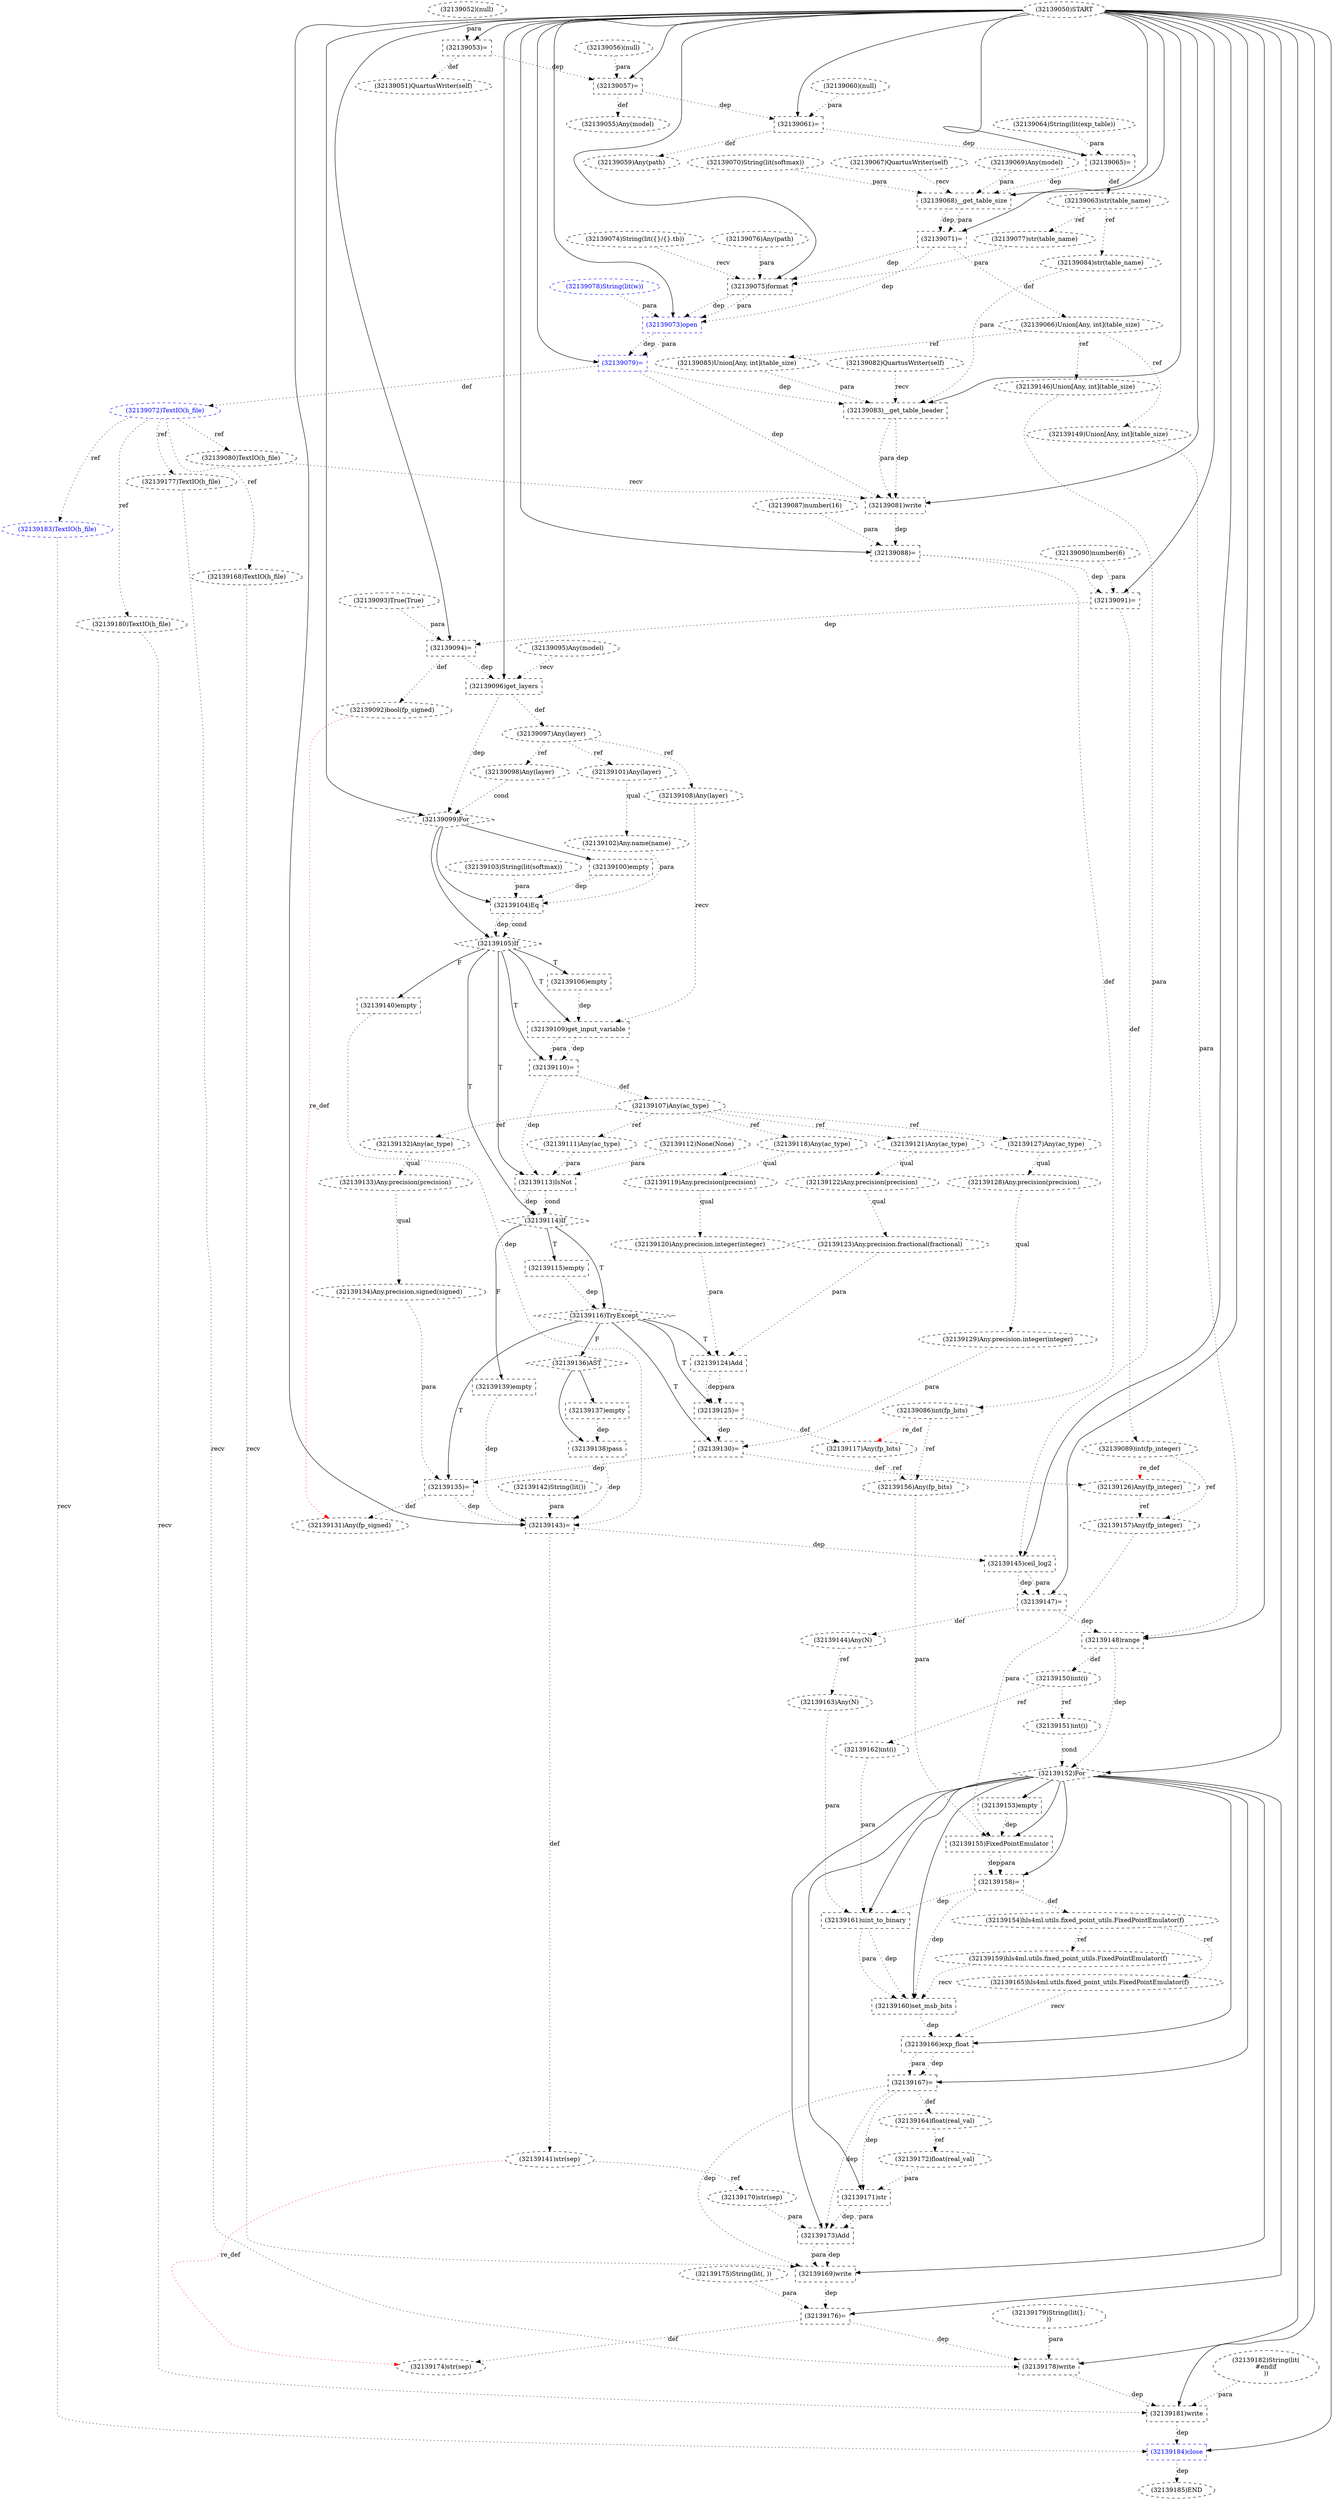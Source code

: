 digraph G {
1 [label="(32139177)TextIO(h_file)" shape=ellipse style=dashed]
2 [label="(32139115)empty" shape=box style=dashed]
3 [label="(32139158)=" shape=box style=dashed]
4 [label="(32139155)FixedPointEmulator" shape=box style=dashed]
5 [label="(32139092)bool(fp_signed)" shape=ellipse style=dashed]
6 [label="(32139121)Any(ac_type)" shape=ellipse style=dashed]
7 [label="(32139107)Any(ac_type)" shape=ellipse style=dashed]
8 [label="(32139183)TextIO(h_file)" shape=ellipse style=dashed color=blue fontcolor=blue]
9 [label="(32139106)empty" shape=box style=dashed]
10 [label="(32139168)TextIO(h_file)" shape=ellipse style=dashed]
11 [label="(32139053)=" shape=box style=dashed]
12 [label="(32139112)None(None)" shape=ellipse style=dashed]
13 [label="(32139126)Any(fp_integer)" shape=ellipse style=dashed]
14 [label="(32139096)get_layers" shape=box style=dashed]
15 [label="(32139142)String(lit())" shape=ellipse style=dashed]
16 [label="(32139150)int(i)" shape=ellipse style=dashed]
17 [label="(32139056)(null)" shape=ellipse style=dashed]
18 [label="(32139143)=" shape=box style=dashed]
19 [label="(32139171)str" shape=box style=dashed]
20 [label="(32139176)=" shape=box style=dashed]
21 [label="(32139133)Any.precision(precision)" shape=ellipse style=dashed]
22 [label="(32139185)END" style=dashed]
23 [label="(32139170)str(sep)" shape=ellipse style=dashed]
24 [label="(32139181)write" shape=box style=dashed]
25 [label="(32139093)True(True)" shape=ellipse style=dashed]
26 [label="(32139130)=" shape=box style=dashed]
27 [label="(32139184)close" shape=box style=dashed color=blue fontcolor=blue]
28 [label="(32139065)=" shape=box style=dashed]
29 [label="(32139052)(null)" shape=ellipse style=dashed]
30 [label="(32139060)(null)" shape=ellipse style=dashed]
31 [label="(32139073)open" shape=box style=dashed color=blue fontcolor=blue]
32 [label="(32139175)String(lit(, ))" shape=ellipse style=dashed]
33 [label="(32139129)Any.precision.integer(integer)" shape=ellipse style=dashed]
34 [label="(32139152)For" shape=diamond style=dashed]
35 [label="(32139169)write" shape=box style=dashed]
36 [label="(32139147)=" shape=box style=dashed]
37 [label="(32139137)empty" shape=box style=dashed]
38 [label="(32139088)=" shape=box style=dashed]
39 [label="(32139134)Any.precision.signed(signed)" shape=ellipse style=dashed]
40 [label="(32139108)Any(layer)" shape=ellipse style=dashed]
41 [label="(32139057)=" shape=box style=dashed]
42 [label="(32139166)exp_float" shape=box style=dashed]
43 [label="(32139079)=" shape=box style=dashed color=blue fontcolor=blue]
44 [label="(32139113)IsNot" shape=box style=dashed]
45 [label="(32139128)Any.precision(precision)" shape=ellipse style=dashed]
46 [label="(32139066)Union[Any, int](table_size)" shape=ellipse style=dashed]
47 [label="(32139148)range" shape=box style=dashed]
48 [label="(32139091)=" shape=box style=dashed]
49 [label="(32139117)Any(fp_bits)" shape=ellipse style=dashed]
50 [label="(32139132)Any(ac_type)" shape=ellipse style=dashed]
51 [label="(32139087)number(16)" shape=ellipse style=dashed]
52 [label="(32139082)QuartusWriter(self)" shape=ellipse style=dashed]
53 [label="(32139094)=" shape=box style=dashed]
54 [label="(32139111)Any(ac_type)" shape=ellipse style=dashed]
55 [label="(32139099)For" shape=diamond style=dashed]
56 [label="(32139125)=" shape=box style=dashed]
57 [label="(32139050)START" style=dashed]
58 [label="(32139083)__get_table_header" shape=box style=dashed]
59 [label="(32139055)Any(model)" shape=ellipse style=dashed]
60 [label="(32139161)uint_to_binary" shape=box style=dashed]
61 [label="(32139151)int(i)" shape=ellipse style=dashed]
62 [label="(32139101)Any(layer)" shape=ellipse style=dashed]
63 [label="(32139165)hls4ml.utils.fixed_point_utils.FixedPointEmulator(f)" shape=ellipse style=dashed]
64 [label="(32139059)Any(path)" shape=ellipse style=dashed]
65 [label="(32139174)str(sep)" shape=ellipse style=dashed]
66 [label="(32139103)String(lit(softmax))" shape=ellipse style=dashed]
67 [label="(32139110)=" shape=box style=dashed]
68 [label="(32139077)str(table_name)" shape=ellipse style=dashed]
69 [label="(32139146)Union[Any, int](table_size)" shape=ellipse style=dashed]
70 [label="(32139098)Any(layer)" shape=ellipse style=dashed]
71 [label="(32139127)Any(ac_type)" shape=ellipse style=dashed]
72 [label="(32139164)float(real_val)" shape=ellipse style=dashed]
73 [label="(32139172)float(real_val)" shape=ellipse style=dashed]
74 [label="(32139178)write" shape=box style=dashed]
75 [label="(32139078)String(lit(w))" shape=ellipse style=dashed color=blue fontcolor=blue]
76 [label="(32139081)write" shape=box style=dashed]
77 [label="(32139102)Any.name(name)" shape=ellipse style=dashed]
78 [label="(32139064)String(lit(exp_table))" shape=ellipse style=dashed]
79 [label="(32139089)int(fp_integer)" shape=ellipse style=dashed]
80 [label="(32139114)If" shape=diamond style=dashed]
81 [label="(32139105)If" shape=diamond style=dashed]
82 [label="(32139145)ceil_log2" shape=box style=dashed]
83 [label="(32139061)=" shape=box style=dashed]
84 [label="(32139074)String(lit({}/{}.tb))" shape=ellipse style=dashed]
85 [label="(32139124)Add" shape=box style=dashed]
86 [label="(32139154)hls4ml.utils.fixed_point_utils.FixedPointEmulator(f)" shape=ellipse style=dashed]
87 [label="(32139135)=" shape=box style=dashed]
88 [label="(32139138)pass" shape=box style=dashed]
89 [label="(32139070)String(lit(softmax))" shape=ellipse style=dashed]
90 [label="(32139068)__get_table_size" shape=box style=dashed]
91 [label="(32139141)str(sep)" shape=ellipse style=dashed]
92 [label="(32139063)str(table_name)" shape=ellipse style=dashed]
93 [label="(32139075)format" shape=box style=dashed]
94 [label="(32139116)TryExcept" shape=diamond style=dashed]
95 [label="(32139051)QuartusWriter(self)" shape=ellipse style=dashed]
96 [label="(32139180)TextIO(h_file)" shape=ellipse style=dashed]
97 [label="(32139072)TextIO(h_file)" shape=ellipse style=dashed color=blue fontcolor=blue]
98 [label="(32139119)Any.precision(precision)" shape=ellipse style=dashed]
99 [label="(32139149)Union[Any, int](table_size)" shape=ellipse style=dashed]
100 [label="(32139097)Any(layer)" shape=ellipse style=dashed]
101 [label="(32139160)set_msb_bits" shape=box style=dashed]
102 [label="(32139131)Any(fp_signed)" shape=ellipse style=dashed]
103 [label="(32139144)Any(N)" shape=ellipse style=dashed]
104 [label="(32139104)Eq" shape=box style=dashed]
105 [label="(32139159)hls4ml.utils.fixed_point_utils.FixedPointEmulator(f)" shape=ellipse style=dashed]
106 [label="(32139167)=" shape=box style=dashed]
107 [label="(32139080)TextIO(h_file)" shape=ellipse style=dashed]
108 [label="(32139084)str(table_name)" shape=ellipse style=dashed]
109 [label="(32139067)QuartusWriter(self)" shape=ellipse style=dashed]
110 [label="(32139118)Any(ac_type)" shape=ellipse style=dashed]
111 [label="(32139095)Any(model)" shape=ellipse style=dashed]
112 [label="(32139100)empty" shape=box style=dashed]
113 [label="(32139173)Add" shape=box style=dashed]
114 [label="(32139069)Any(model)" shape=ellipse style=dashed]
115 [label="(32139090)number(6)" shape=ellipse style=dashed]
116 [label="(32139122)Any.precision(precision)" shape=ellipse style=dashed]
117 [label="(32139156)Any(fp_bits)" shape=ellipse style=dashed]
118 [label="(32139109)get_input_variable" shape=box style=dashed]
119 [label="(32139140)empty" shape=box style=dashed]
120 [label="(32139076)Any(path)" shape=ellipse style=dashed]
121 [label="(32139157)Any(fp_integer)" shape=ellipse style=dashed]
122 [label="(32139123)Any.precision.fractional(fractional)" shape=ellipse style=dashed]
123 [label="(32139162)int(i)" shape=ellipse style=dashed]
124 [label="(32139163)Any(N)" shape=ellipse style=dashed]
125 [label="(32139086)int(fp_bits)" shape=ellipse style=dashed]
126 [label="(32139071)=" shape=box style=dashed]
127 [label="(32139085)Union[Any, int](table_size)" shape=ellipse style=dashed]
128 [label="(32139179)String(lit(};
))" shape=ellipse style=dashed]
129 [label="(32139120)Any.precision.integer(integer)" shape=ellipse style=dashed]
130 [label="(32139136)AST" shape=diamond style=dashed]
131 [label="(32139139)empty" shape=box style=dashed]
132 [label="(32139182)String(lit(
#endif
))" shape=ellipse style=dashed]
133 [label="(32139153)empty" shape=box style=dashed]
97 -> 1 [label="ref" style=dotted];
80 -> 2 [label="T"];
34 -> 3 [label="" style=solid];
4 -> 3 [label="dep" style=dotted];
4 -> 3 [label="para" style=dotted];
34 -> 4 [label="" style=solid];
117 -> 4 [label="para" style=dotted];
121 -> 4 [label="para" style=dotted];
133 -> 4 [label="dep" style=dotted];
53 -> 5 [label="def" style=dotted];
7 -> 6 [label="ref" style=dotted];
67 -> 7 [label="def" style=dotted];
97 -> 8 [label="ref" style=dotted];
81 -> 9 [label="T"];
97 -> 10 [label="ref" style=dotted];
57 -> 11 [label="" style=solid];
29 -> 11 [label="para" style=dotted];
26 -> 13 [label="def" style=dotted];
79 -> 13 [label="re_def" style=dotted color=red];
57 -> 14 [label="" style=solid];
111 -> 14 [label="recv" style=dotted];
53 -> 14 [label="dep" style=dotted];
47 -> 16 [label="def" style=dotted];
57 -> 18 [label="" style=solid];
15 -> 18 [label="para" style=dotted];
119 -> 18 [label="dep" style=dotted];
131 -> 18 [label="dep" style=dotted];
87 -> 18 [label="dep" style=dotted];
88 -> 18 [label="dep" style=dotted];
34 -> 19 [label="" style=solid];
73 -> 19 [label="para" style=dotted];
106 -> 19 [label="dep" style=dotted];
34 -> 20 [label="" style=solid];
32 -> 20 [label="para" style=dotted];
35 -> 20 [label="dep" style=dotted];
50 -> 21 [label="qual" style=dotted];
27 -> 22 [label="dep" style=dotted];
91 -> 23 [label="ref" style=dotted];
57 -> 24 [label="" style=solid];
96 -> 24 [label="recv" style=dotted];
132 -> 24 [label="para" style=dotted];
74 -> 24 [label="dep" style=dotted];
94 -> 26 [label="T"];
33 -> 26 [label="para" style=dotted];
56 -> 26 [label="dep" style=dotted];
57 -> 27 [label="" style=solid];
8 -> 27 [label="recv" style=dotted];
24 -> 27 [label="dep" style=dotted];
57 -> 28 [label="" style=solid];
78 -> 28 [label="para" style=dotted];
83 -> 28 [label="dep" style=dotted];
57 -> 31 [label="" style=solid];
93 -> 31 [label="dep" style=dotted];
93 -> 31 [label="para" style=dotted];
75 -> 31 [label="para" style=dotted];
126 -> 31 [label="dep" style=dotted];
45 -> 33 [label="qual" style=dotted];
57 -> 34 [label="" style=solid];
47 -> 34 [label="dep" style=dotted];
61 -> 34 [label="cond" style=dotted];
34 -> 35 [label="" style=solid];
10 -> 35 [label="recv" style=dotted];
113 -> 35 [label="dep" style=dotted];
113 -> 35 [label="para" style=dotted];
106 -> 35 [label="dep" style=dotted];
57 -> 36 [label="" style=solid];
82 -> 36 [label="dep" style=dotted];
82 -> 36 [label="para" style=dotted];
130 -> 37 [label="" style=solid];
57 -> 38 [label="" style=solid];
51 -> 38 [label="para" style=dotted];
76 -> 38 [label="dep" style=dotted];
21 -> 39 [label="qual" style=dotted];
100 -> 40 [label="ref" style=dotted];
57 -> 41 [label="" style=solid];
17 -> 41 [label="para" style=dotted];
11 -> 41 [label="dep" style=dotted];
34 -> 42 [label="" style=solid];
63 -> 42 [label="recv" style=dotted];
101 -> 42 [label="dep" style=dotted];
57 -> 43 [label="" style=solid];
31 -> 43 [label="dep" style=dotted];
31 -> 43 [label="para" style=dotted];
81 -> 44 [label="T"];
54 -> 44 [label="para" style=dotted];
12 -> 44 [label="para" style=dotted];
67 -> 44 [label="dep" style=dotted];
71 -> 45 [label="qual" style=dotted];
126 -> 46 [label="def" style=dotted];
57 -> 47 [label="" style=solid];
99 -> 47 [label="para" style=dotted];
36 -> 47 [label="dep" style=dotted];
57 -> 48 [label="" style=solid];
115 -> 48 [label="para" style=dotted];
38 -> 48 [label="dep" style=dotted];
56 -> 49 [label="def" style=dotted];
125 -> 49 [label="re_def" style=dotted color=red];
7 -> 50 [label="ref" style=dotted];
57 -> 53 [label="" style=solid];
25 -> 53 [label="para" style=dotted];
48 -> 53 [label="dep" style=dotted];
7 -> 54 [label="ref" style=dotted];
57 -> 55 [label="" style=solid];
14 -> 55 [label="dep" style=dotted];
70 -> 55 [label="cond" style=dotted];
94 -> 56 [label="T"];
85 -> 56 [label="dep" style=dotted];
85 -> 56 [label="para" style=dotted];
57 -> 58 [label="" style=solid];
52 -> 58 [label="recv" style=dotted];
108 -> 58 [label="para" style=dotted];
127 -> 58 [label="para" style=dotted];
43 -> 58 [label="dep" style=dotted];
41 -> 59 [label="def" style=dotted];
34 -> 60 [label="" style=solid];
123 -> 60 [label="para" style=dotted];
124 -> 60 [label="para" style=dotted];
3 -> 60 [label="dep" style=dotted];
16 -> 61 [label="ref" style=dotted];
100 -> 62 [label="ref" style=dotted];
86 -> 63 [label="ref" style=dotted];
83 -> 64 [label="def" style=dotted];
20 -> 65 [label="def" style=dotted];
91 -> 65 [label="re_def" style=dotted color=red];
81 -> 67 [label="T"];
118 -> 67 [label="dep" style=dotted];
118 -> 67 [label="para" style=dotted];
92 -> 68 [label="ref" style=dotted];
46 -> 69 [label="ref" style=dotted];
100 -> 70 [label="ref" style=dotted];
7 -> 71 [label="ref" style=dotted];
106 -> 72 [label="def" style=dotted];
72 -> 73 [label="ref" style=dotted];
57 -> 74 [label="" style=solid];
1 -> 74 [label="recv" style=dotted];
128 -> 74 [label="para" style=dotted];
20 -> 74 [label="dep" style=dotted];
57 -> 76 [label="" style=solid];
107 -> 76 [label="recv" style=dotted];
58 -> 76 [label="dep" style=dotted];
58 -> 76 [label="para" style=dotted];
43 -> 76 [label="dep" style=dotted];
62 -> 77 [label="qual" style=dotted];
48 -> 79 [label="def" style=dotted];
81 -> 80 [label="T"];
44 -> 80 [label="dep" style=dotted];
44 -> 80 [label="cond" style=dotted];
55 -> 81 [label="" style=solid];
104 -> 81 [label="dep" style=dotted];
104 -> 81 [label="cond" style=dotted];
57 -> 82 [label="" style=solid];
69 -> 82 [label="para" style=dotted];
18 -> 82 [label="dep" style=dotted];
57 -> 83 [label="" style=solid];
30 -> 83 [label="para" style=dotted];
41 -> 83 [label="dep" style=dotted];
94 -> 85 [label="T"];
129 -> 85 [label="para" style=dotted];
122 -> 85 [label="para" style=dotted];
3 -> 86 [label="def" style=dotted];
94 -> 87 [label="T"];
39 -> 87 [label="para" style=dotted];
26 -> 87 [label="dep" style=dotted];
130 -> 88 [label="" style=solid];
37 -> 88 [label="dep" style=dotted];
57 -> 90 [label="" style=solid];
109 -> 90 [label="recv" style=dotted];
114 -> 90 [label="para" style=dotted];
89 -> 90 [label="para" style=dotted];
28 -> 90 [label="dep" style=dotted];
18 -> 91 [label="def" style=dotted];
28 -> 92 [label="def" style=dotted];
57 -> 93 [label="" style=solid];
84 -> 93 [label="recv" style=dotted];
120 -> 93 [label="para" style=dotted];
68 -> 93 [label="para" style=dotted];
126 -> 93 [label="dep" style=dotted];
80 -> 94 [label="T"];
2 -> 94 [label="dep" style=dotted];
11 -> 95 [label="def" style=dotted];
97 -> 96 [label="ref" style=dotted];
43 -> 97 [label="def" style=dotted];
110 -> 98 [label="qual" style=dotted];
46 -> 99 [label="ref" style=dotted];
14 -> 100 [label="def" style=dotted];
34 -> 101 [label="" style=solid];
105 -> 101 [label="recv" style=dotted];
60 -> 101 [label="dep" style=dotted];
60 -> 101 [label="para" style=dotted];
3 -> 101 [label="dep" style=dotted];
87 -> 102 [label="def" style=dotted];
5 -> 102 [label="re_def" style=dotted color=red];
36 -> 103 [label="def" style=dotted];
55 -> 104 [label="" style=solid];
77 -> 104 [label="para" style=dotted];
66 -> 104 [label="para" style=dotted];
112 -> 104 [label="dep" style=dotted];
86 -> 105 [label="ref" style=dotted];
34 -> 106 [label="" style=solid];
42 -> 106 [label="dep" style=dotted];
42 -> 106 [label="para" style=dotted];
97 -> 107 [label="ref" style=dotted];
92 -> 108 [label="ref" style=dotted];
7 -> 110 [label="ref" style=dotted];
55 -> 112 [label="" style=solid];
34 -> 113 [label="" style=solid];
23 -> 113 [label="para" style=dotted];
19 -> 113 [label="dep" style=dotted];
19 -> 113 [label="para" style=dotted];
106 -> 113 [label="dep" style=dotted];
6 -> 116 [label="qual" style=dotted];
125 -> 117 [label="ref" style=dotted];
49 -> 117 [label="ref" style=dotted];
81 -> 118 [label="T"];
40 -> 118 [label="recv" style=dotted];
9 -> 118 [label="dep" style=dotted];
81 -> 119 [label="F"];
79 -> 121 [label="ref" style=dotted];
13 -> 121 [label="ref" style=dotted];
116 -> 122 [label="qual" style=dotted];
16 -> 123 [label="ref" style=dotted];
103 -> 124 [label="ref" style=dotted];
38 -> 125 [label="def" style=dotted];
57 -> 126 [label="" style=solid];
90 -> 126 [label="dep" style=dotted];
90 -> 126 [label="para" style=dotted];
46 -> 127 [label="ref" style=dotted];
98 -> 129 [label="qual" style=dotted];
94 -> 130 [label="F"];
80 -> 131 [label="F"];
34 -> 133 [label="" style=solid];
}
